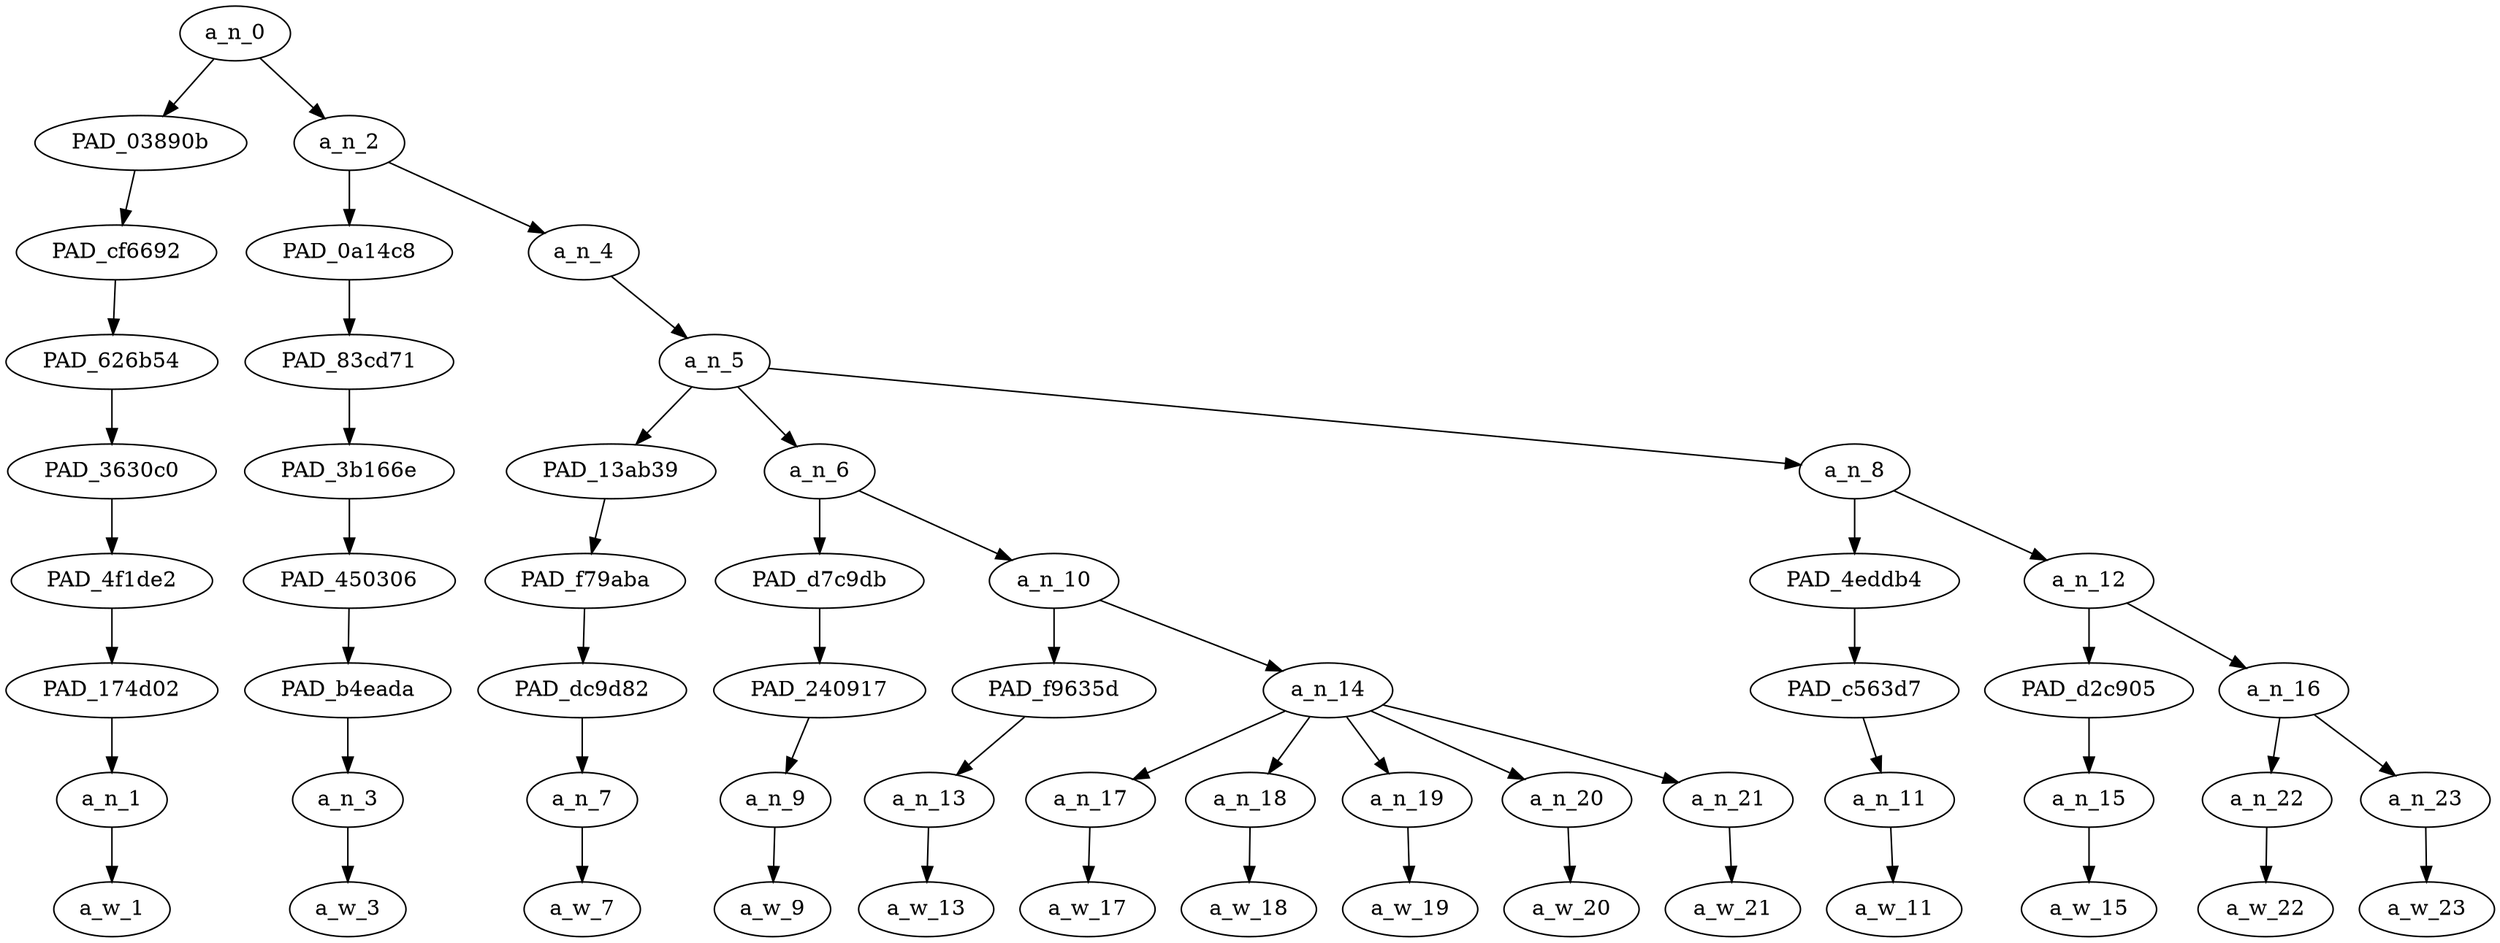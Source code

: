 strict digraph "" {
	a_n_0	[div_dir=1,
		index=0,
		level=8,
		pos="2.177083333333333,8!",
		text_span="[0, 1, 2, 3, 4, 5, 6, 7, 8, 9, 10, 11, 12, 13]",
		value=1.00000000];
	PAD_03890b	[div_dir=1,
		index=0,
		level=7,
		pos="0.0,7!",
		text_span="[0]",
		value=0.03631299];
	a_n_0 -> PAD_03890b;
	a_n_2	[div_dir=1,
		index=1,
		level=7,
		pos="4.354166666666666,7!",
		text_span="[1, 2, 3, 4, 5, 6, 7, 8, 9, 10, 11, 12, 13]",
		value=0.96358126];
	a_n_0 -> a_n_2;
	PAD_cf6692	[div_dir=1,
		index=0,
		level=6,
		pos="0.0,6!",
		text_span="[0]",
		value=0.03631299];
	PAD_03890b -> PAD_cf6692;
	PAD_626b54	[div_dir=1,
		index=0,
		level=5,
		pos="0.0,5!",
		text_span="[0]",
		value=0.03631299];
	PAD_cf6692 -> PAD_626b54;
	PAD_3630c0	[div_dir=1,
		index=0,
		level=4,
		pos="0.0,4!",
		text_span="[0]",
		value=0.03631299];
	PAD_626b54 -> PAD_3630c0;
	PAD_4f1de2	[div_dir=1,
		index=0,
		level=3,
		pos="0.0,3!",
		text_span="[0]",
		value=0.03631299];
	PAD_3630c0 -> PAD_4f1de2;
	PAD_174d02	[div_dir=1,
		index=0,
		level=2,
		pos="0.0,2!",
		text_span="[0]",
		value=0.03631299];
	PAD_4f1de2 -> PAD_174d02;
	a_n_1	[div_dir=1,
		index=0,
		level=1,
		pos="0.0,1!",
		text_span="[0]",
		value=0.03631299];
	PAD_174d02 -> a_n_1;
	a_w_1	[div_dir=0,
		index=0,
		level=0,
		pos="0,0!",
		text_span="[0]",
		value=🗣];
	a_n_1 -> a_w_1;
	PAD_0a14c8	[div_dir=-1,
		index=1,
		level=6,
		pos="1.0,6!",
		text_span="[1]",
		value=0.04563037];
	a_n_2 -> PAD_0a14c8;
	a_n_4	[div_dir=1,
		index=2,
		level=6,
		pos="7.708333333333333,6!",
		text_span="[2, 3, 4, 5, 6, 7, 8, 9, 10, 11, 12, 13]",
		value=0.91785957];
	a_n_2 -> a_n_4;
	PAD_83cd71	[div_dir=-1,
		index=1,
		level=5,
		pos="1.0,5!",
		text_span="[1]",
		value=0.04563037];
	PAD_0a14c8 -> PAD_83cd71;
	PAD_3b166e	[div_dir=-1,
		index=1,
		level=4,
		pos="1.0,4!",
		text_span="[1]",
		value=0.04563037];
	PAD_83cd71 -> PAD_3b166e;
	PAD_450306	[div_dir=-1,
		index=1,
		level=3,
		pos="1.0,3!",
		text_span="[1]",
		value=0.04563037];
	PAD_3b166e -> PAD_450306;
	PAD_b4eada	[div_dir=-1,
		index=1,
		level=2,
		pos="1.0,2!",
		text_span="[1]",
		value=0.04563037];
	PAD_450306 -> PAD_b4eada;
	a_n_3	[div_dir=-1,
		index=1,
		level=1,
		pos="1.0,1!",
		text_span="[1]",
		value=0.04563037];
	PAD_b4eada -> a_n_3;
	a_w_3	[div_dir=0,
		index=1,
		level=0,
		pos="1,0!",
		text_span="[1]",
		value=stop];
	a_n_3 -> a_w_3;
	a_n_5	[div_dir=1,
		index=2,
		level=5,
		pos="7.708333333333333,5!",
		text_span="[2, 3, 4, 5, 6, 7, 8, 9, 10, 11, 12, 13]",
		value=0.91771945];
	a_n_4 -> a_n_5;
	PAD_13ab39	[div_dir=1,
		index=3,
		level=4,
		pos="9.0,4!",
		text_span="[9]",
		value=0.03630053];
	a_n_5 -> PAD_13ab39;
	a_n_6	[div_dir=-1,
		index=2,
		level=4,
		pos="3.25,4!",
		text_span="[2, 3, 4, 5, 6, 7, 8]",
		value=0.63114561];
	a_n_5 -> a_n_6;
	a_n_8	[div_dir=1,
		index=4,
		level=4,
		pos="10.875,4!",
		text_span="[10, 11, 12, 13]",
		value=0.25013319];
	a_n_5 -> a_n_8;
	PAD_f79aba	[div_dir=1,
		index=4,
		level=3,
		pos="9.0,3!",
		text_span="[9]",
		value=0.03630053];
	PAD_13ab39 -> PAD_f79aba;
	PAD_dc9d82	[div_dir=1,
		index=5,
		level=2,
		pos="9.0,2!",
		text_span="[9]",
		value=0.03630053];
	PAD_f79aba -> PAD_dc9d82;
	a_n_7	[div_dir=1,
		index=9,
		level=1,
		pos="9.0,1!",
		text_span="[9]",
		value=0.03630053];
	PAD_dc9d82 -> a_n_7;
	a_w_7	[div_dir=0,
		index=9,
		level=0,
		pos="9,0!",
		text_span="[9]",
		value=and];
	a_n_7 -> a_w_7;
	PAD_d7c9db	[div_dir=1,
		index=2,
		level=3,
		pos="2.0,3!",
		text_span="[2]",
		value=0.05626939];
	a_n_6 -> PAD_d7c9db;
	a_n_10	[div_dir=-1,
		index=3,
		level=3,
		pos="4.5,3!",
		text_span="[3, 4, 5, 6, 7, 8]",
		value=0.57484057];
	a_n_6 -> a_n_10;
	PAD_240917	[div_dir=1,
		index=2,
		level=2,
		pos="2.0,2!",
		text_span="[2]",
		value=0.05626939];
	PAD_d7c9db -> PAD_240917;
	a_n_9	[div_dir=1,
		index=2,
		level=1,
		pos="2.0,1!",
		text_span="[2]",
		value=0.05626939];
	PAD_240917 -> a_n_9;
	a_w_9	[div_dir=0,
		index=2,
		level=0,
		pos="2,0!",
		text_span="[2]",
		value=crying];
	a_n_9 -> a_w_9;
	PAD_f9635d	[div_dir=-1,
		index=3,
		level=2,
		pos="3.0,2!",
		text_span="[3]",
		value=0.04314100];
	a_n_10 -> PAD_f9635d;
	a_n_14	[div_dir=-1,
		index=4,
		level=2,
		pos="6.0,2!",
		text_span="[4, 5, 6, 7, 8]",
		value=0.53161481];
	a_n_10 -> a_n_14;
	a_n_13	[div_dir=-1,
		index=3,
		level=1,
		pos="3.0,1!",
		text_span="[3]",
		value=0.04314100];
	PAD_f9635d -> a_n_13;
	a_w_13	[div_dir=0,
		index=3,
		level=0,
		pos="3,0!",
		text_span="[3]",
		value=over];
	a_n_13 -> a_w_13;
	a_n_17	[div_dir=1,
		index=4,
		level=1,
		pos="4.0,1!",
		text_span="[4]",
		value=0.04126212];
	a_n_14 -> a_n_17;
	a_n_18	[div_dir=1,
		index=5,
		level=1,
		pos="5.0,1!",
		text_span="[5]",
		value=0.18352500];
	a_n_14 -> a_n_18;
	a_n_19	[div_dir=-1,
		index=6,
		level=1,
		pos="6.0,1!",
		text_span="[6]",
		value=0.11250356];
	a_n_14 -> a_n_19;
	a_n_20	[div_dir=-1,
		index=7,
		level=1,
		pos="7.0,1!",
		text_span="[7]",
		value=0.08930335];
	a_n_14 -> a_n_20;
	a_n_21	[div_dir=-1,
		index=8,
		level=1,
		pos="8.0,1!",
		text_span="[8]",
		value=0.10494250];
	a_n_14 -> a_n_21;
	a_w_17	[div_dir=0,
		index=4,
		level=0,
		pos="4,0!",
		text_span="[4]",
		value=that];
	a_n_17 -> a_w_17;
	a_w_18	[div_dir=0,
		index=5,
		level=0,
		pos="5,0!",
		text_span="[5]",
		value=manipulative];
	a_n_18 -> a_w_18;
	a_w_19	[div_dir=0,
		index=6,
		level=0,
		pos="6,0!",
		text_span="[6]",
		value=toxic];
	a_n_19 -> a_w_19;
	a_w_20	[div_dir=0,
		index=7,
		level=0,
		pos="7,0!",
		text_span="[7]",
		value=ass];
	a_n_20 -> a_w_20;
	a_w_21	[div_dir=0,
		index=8,
		level=0,
		pos="8,0!",
		text_span="[8]",
		value=mf];
	a_n_21 -> a_w_21;
	PAD_4eddb4	[div_dir=-1,
		index=5,
		level=3,
		pos="10.0,3!",
		text_span="[10]",
		value=0.04347010];
	a_n_8 -> PAD_4eddb4;
	a_n_12	[div_dir=1,
		index=6,
		level=3,
		pos="11.75,3!",
		text_span="[11, 12, 13]",
		value=0.20645504];
	a_n_8 -> a_n_12;
	PAD_c563d7	[div_dir=-1,
		index=6,
		level=2,
		pos="10.0,2!",
		text_span="[10]",
		value=0.04347010];
	PAD_4eddb4 -> PAD_c563d7;
	a_n_11	[div_dir=-1,
		index=10,
		level=1,
		pos="10.0,1!",
		text_span="[10]",
		value=0.04347010];
	PAD_c563d7 -> a_n_11;
	a_w_11	[div_dir=0,
		index=10,
		level=0,
		pos="10,0!",
		text_span="[10]",
		value=go];
	a_n_11 -> a_w_11;
	PAD_d2c905	[div_dir=1,
		index=7,
		level=2,
		pos="11.0,2!",
		text_span="[11]",
		value=0.03834893];
	a_n_12 -> PAD_d2c905;
	a_n_16	[div_dir=1,
		index=8,
		level=2,
		pos="12.5,2!",
		text_span="[12, 13]",
		value=0.16778153];
	a_n_12 -> a_n_16;
	a_n_15	[div_dir=1,
		index=11,
		level=1,
		pos="11.0,1!",
		text_span="[11]",
		value=0.03834893];
	PAD_d2c905 -> a_n_15;
	a_w_15	[div_dir=0,
		index=11,
		level=0,
		pos="11,0!",
		text_span="[11]",
		value=be];
	a_n_15 -> a_w_15;
	a_n_22	[div_dir=1,
		index=12,
		level=1,
		pos="12.0,1!",
		text_span="[12]",
		value=0.03071116];
	a_n_16 -> a_n_22;
	a_n_23	[div_dir=1,
		index=13,
		level=1,
		pos="13.0,1!",
		text_span="[13]",
		value=0.13682102];
	a_n_16 -> a_n_23;
	a_w_22	[div_dir=0,
		index=12,
		level=0,
		pos="12,0!",
		text_span="[12]",
		value=a];
	a_n_22 -> a_w_22;
	a_w_23	[div_dir=0,
		index=13,
		level=0,
		pos="13,0!",
		text_span="[13]",
		value=slut];
	a_n_23 -> a_w_23;
}
